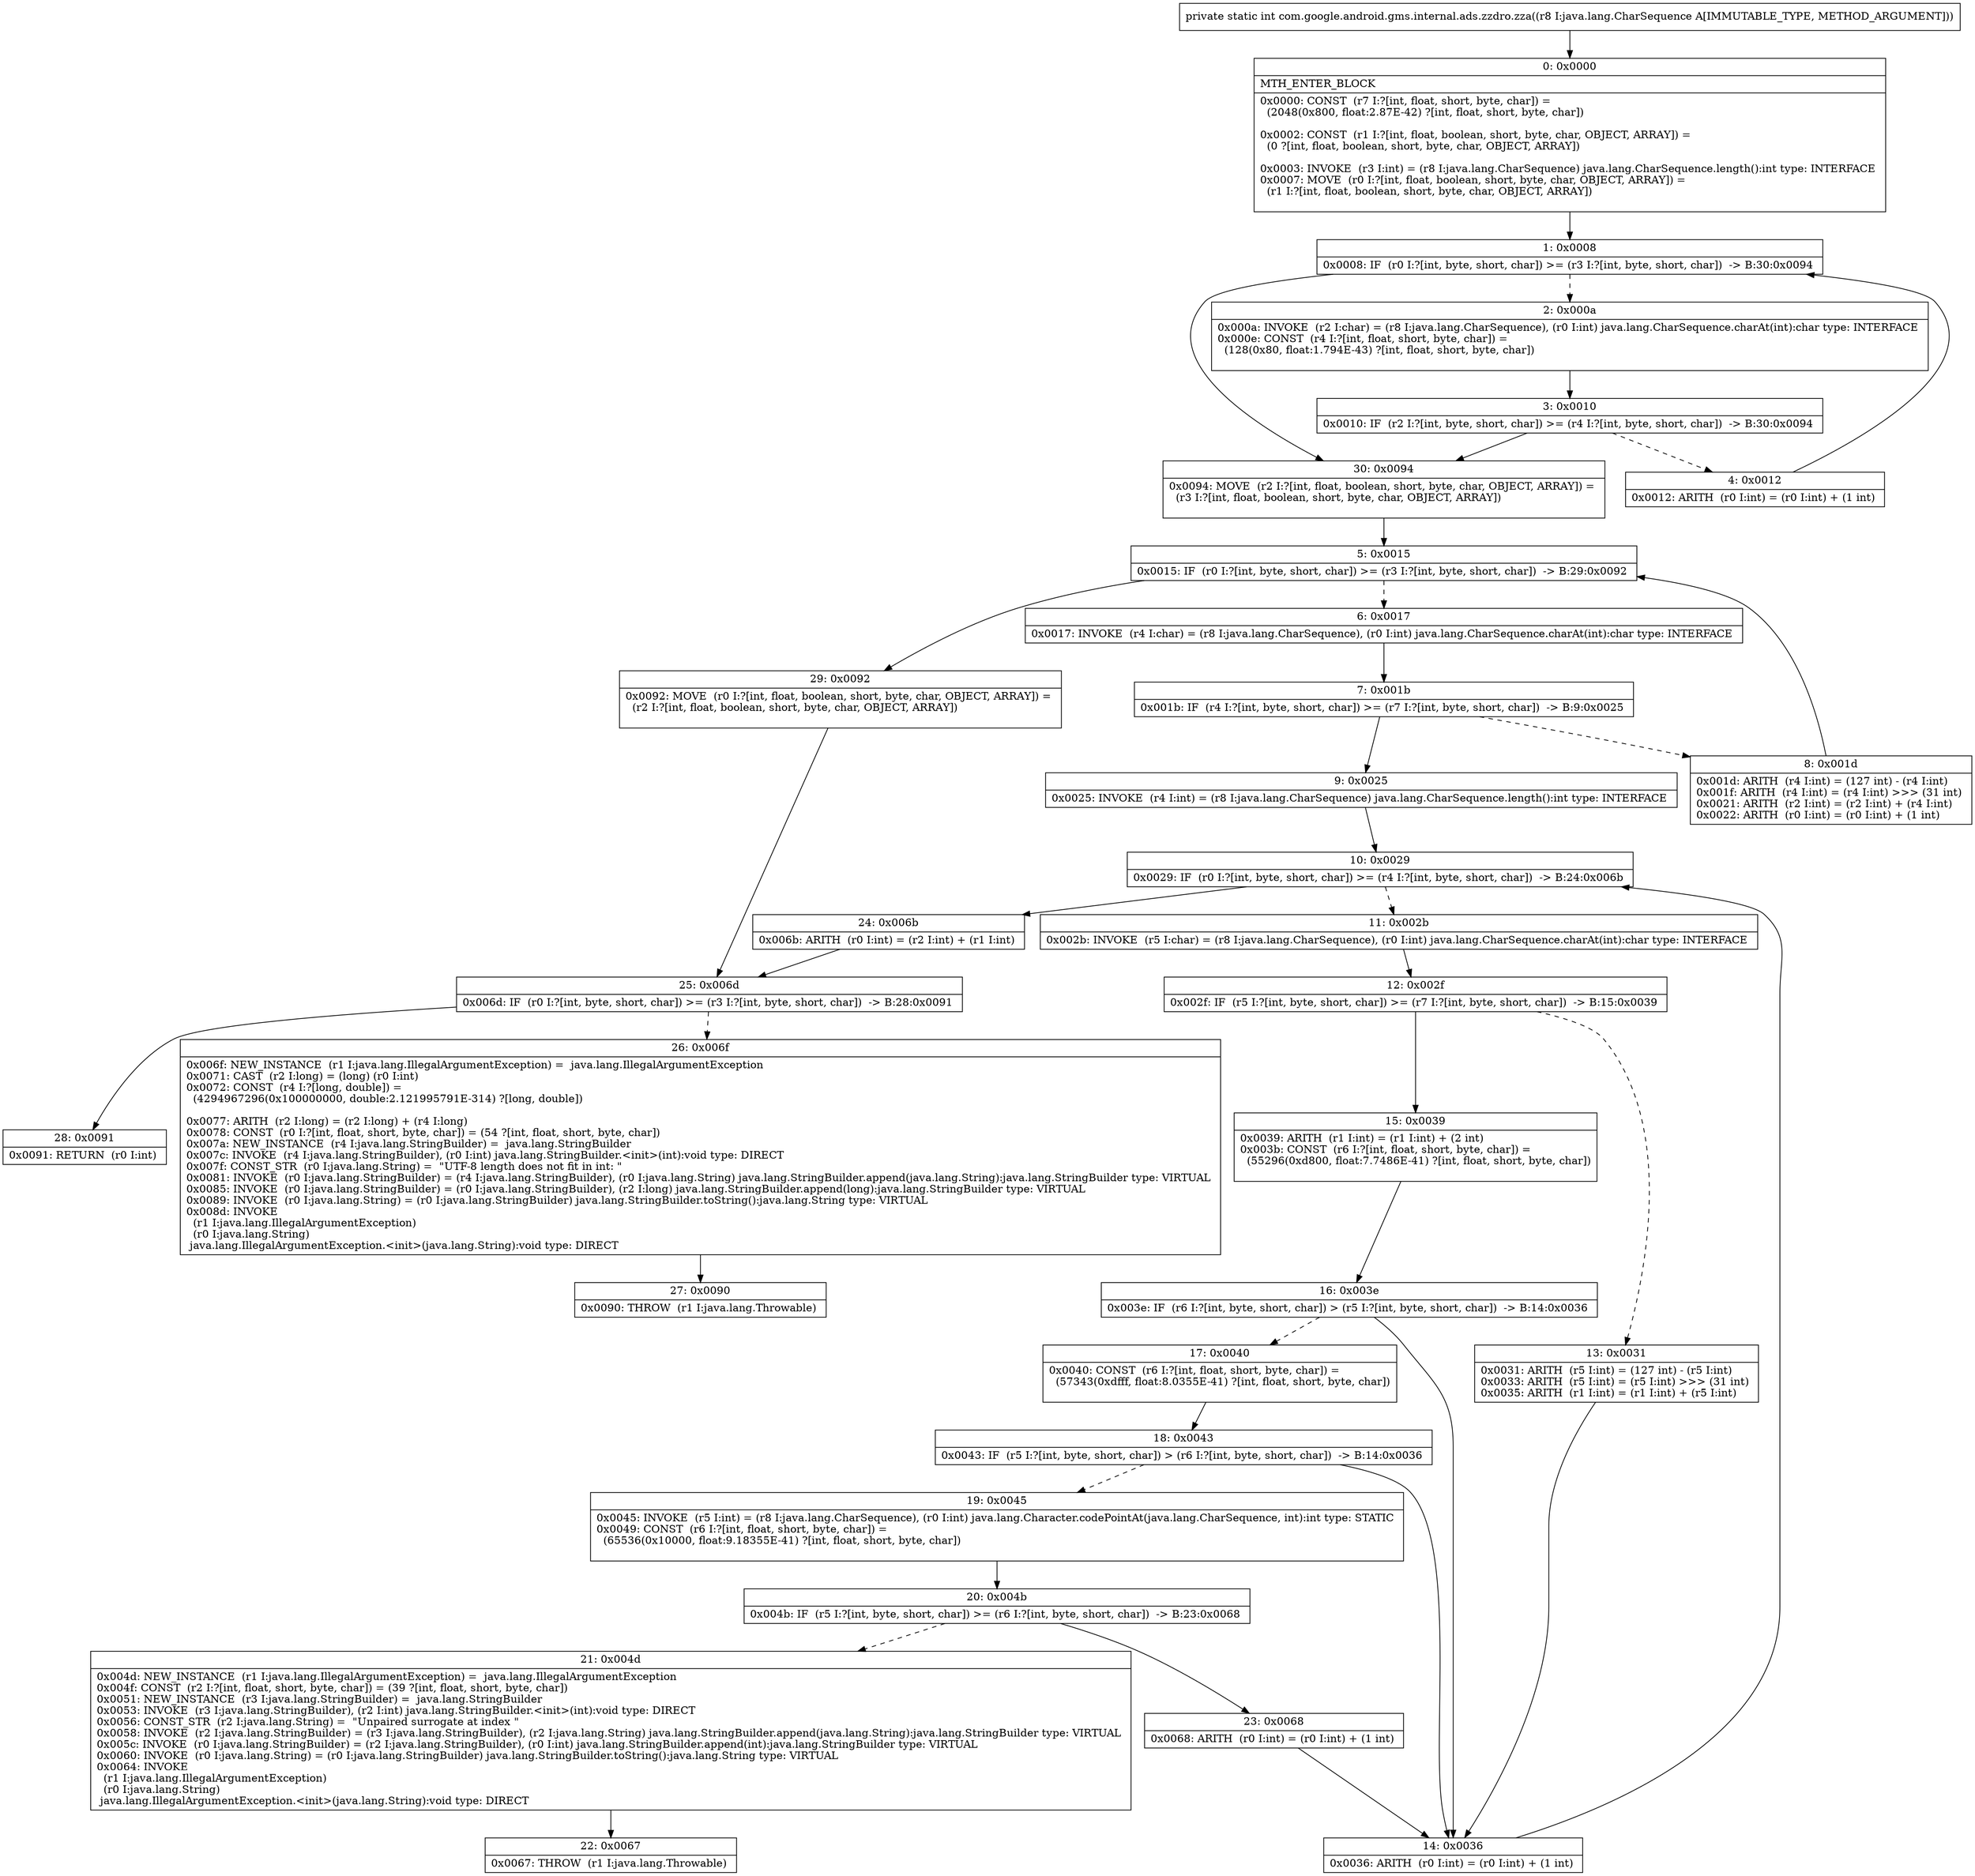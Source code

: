 digraph "CFG forcom.google.android.gms.internal.ads.zzdro.zza(Ljava\/lang\/CharSequence;)I" {
Node_0 [shape=record,label="{0\:\ 0x0000|MTH_ENTER_BLOCK\l|0x0000: CONST  (r7 I:?[int, float, short, byte, char]) = \l  (2048(0x800, float:2.87E\-42) ?[int, float, short, byte, char])\l \l0x0002: CONST  (r1 I:?[int, float, boolean, short, byte, char, OBJECT, ARRAY]) = \l  (0 ?[int, float, boolean, short, byte, char, OBJECT, ARRAY])\l \l0x0003: INVOKE  (r3 I:int) = (r8 I:java.lang.CharSequence) java.lang.CharSequence.length():int type: INTERFACE \l0x0007: MOVE  (r0 I:?[int, float, boolean, short, byte, char, OBJECT, ARRAY]) = \l  (r1 I:?[int, float, boolean, short, byte, char, OBJECT, ARRAY])\l \l}"];
Node_1 [shape=record,label="{1\:\ 0x0008|0x0008: IF  (r0 I:?[int, byte, short, char]) \>= (r3 I:?[int, byte, short, char])  \-\> B:30:0x0094 \l}"];
Node_2 [shape=record,label="{2\:\ 0x000a|0x000a: INVOKE  (r2 I:char) = (r8 I:java.lang.CharSequence), (r0 I:int) java.lang.CharSequence.charAt(int):char type: INTERFACE \l0x000e: CONST  (r4 I:?[int, float, short, byte, char]) = \l  (128(0x80, float:1.794E\-43) ?[int, float, short, byte, char])\l \l}"];
Node_3 [shape=record,label="{3\:\ 0x0010|0x0010: IF  (r2 I:?[int, byte, short, char]) \>= (r4 I:?[int, byte, short, char])  \-\> B:30:0x0094 \l}"];
Node_4 [shape=record,label="{4\:\ 0x0012|0x0012: ARITH  (r0 I:int) = (r0 I:int) + (1 int) \l}"];
Node_5 [shape=record,label="{5\:\ 0x0015|0x0015: IF  (r0 I:?[int, byte, short, char]) \>= (r3 I:?[int, byte, short, char])  \-\> B:29:0x0092 \l}"];
Node_6 [shape=record,label="{6\:\ 0x0017|0x0017: INVOKE  (r4 I:char) = (r8 I:java.lang.CharSequence), (r0 I:int) java.lang.CharSequence.charAt(int):char type: INTERFACE \l}"];
Node_7 [shape=record,label="{7\:\ 0x001b|0x001b: IF  (r4 I:?[int, byte, short, char]) \>= (r7 I:?[int, byte, short, char])  \-\> B:9:0x0025 \l}"];
Node_8 [shape=record,label="{8\:\ 0x001d|0x001d: ARITH  (r4 I:int) = (127 int) \- (r4 I:int) \l0x001f: ARITH  (r4 I:int) = (r4 I:int) \>\>\> (31 int) \l0x0021: ARITH  (r2 I:int) = (r2 I:int) + (r4 I:int) \l0x0022: ARITH  (r0 I:int) = (r0 I:int) + (1 int) \l}"];
Node_9 [shape=record,label="{9\:\ 0x0025|0x0025: INVOKE  (r4 I:int) = (r8 I:java.lang.CharSequence) java.lang.CharSequence.length():int type: INTERFACE \l}"];
Node_10 [shape=record,label="{10\:\ 0x0029|0x0029: IF  (r0 I:?[int, byte, short, char]) \>= (r4 I:?[int, byte, short, char])  \-\> B:24:0x006b \l}"];
Node_11 [shape=record,label="{11\:\ 0x002b|0x002b: INVOKE  (r5 I:char) = (r8 I:java.lang.CharSequence), (r0 I:int) java.lang.CharSequence.charAt(int):char type: INTERFACE \l}"];
Node_12 [shape=record,label="{12\:\ 0x002f|0x002f: IF  (r5 I:?[int, byte, short, char]) \>= (r7 I:?[int, byte, short, char])  \-\> B:15:0x0039 \l}"];
Node_13 [shape=record,label="{13\:\ 0x0031|0x0031: ARITH  (r5 I:int) = (127 int) \- (r5 I:int) \l0x0033: ARITH  (r5 I:int) = (r5 I:int) \>\>\> (31 int) \l0x0035: ARITH  (r1 I:int) = (r1 I:int) + (r5 I:int) \l}"];
Node_14 [shape=record,label="{14\:\ 0x0036|0x0036: ARITH  (r0 I:int) = (r0 I:int) + (1 int) \l}"];
Node_15 [shape=record,label="{15\:\ 0x0039|0x0039: ARITH  (r1 I:int) = (r1 I:int) + (2 int) \l0x003b: CONST  (r6 I:?[int, float, short, byte, char]) = \l  (55296(0xd800, float:7.7486E\-41) ?[int, float, short, byte, char])\l \l}"];
Node_16 [shape=record,label="{16\:\ 0x003e|0x003e: IF  (r6 I:?[int, byte, short, char]) \> (r5 I:?[int, byte, short, char])  \-\> B:14:0x0036 \l}"];
Node_17 [shape=record,label="{17\:\ 0x0040|0x0040: CONST  (r6 I:?[int, float, short, byte, char]) = \l  (57343(0xdfff, float:8.0355E\-41) ?[int, float, short, byte, char])\l \l}"];
Node_18 [shape=record,label="{18\:\ 0x0043|0x0043: IF  (r5 I:?[int, byte, short, char]) \> (r6 I:?[int, byte, short, char])  \-\> B:14:0x0036 \l}"];
Node_19 [shape=record,label="{19\:\ 0x0045|0x0045: INVOKE  (r5 I:int) = (r8 I:java.lang.CharSequence), (r0 I:int) java.lang.Character.codePointAt(java.lang.CharSequence, int):int type: STATIC \l0x0049: CONST  (r6 I:?[int, float, short, byte, char]) = \l  (65536(0x10000, float:9.18355E\-41) ?[int, float, short, byte, char])\l \l}"];
Node_20 [shape=record,label="{20\:\ 0x004b|0x004b: IF  (r5 I:?[int, byte, short, char]) \>= (r6 I:?[int, byte, short, char])  \-\> B:23:0x0068 \l}"];
Node_21 [shape=record,label="{21\:\ 0x004d|0x004d: NEW_INSTANCE  (r1 I:java.lang.IllegalArgumentException) =  java.lang.IllegalArgumentException \l0x004f: CONST  (r2 I:?[int, float, short, byte, char]) = (39 ?[int, float, short, byte, char]) \l0x0051: NEW_INSTANCE  (r3 I:java.lang.StringBuilder) =  java.lang.StringBuilder \l0x0053: INVOKE  (r3 I:java.lang.StringBuilder), (r2 I:int) java.lang.StringBuilder.\<init\>(int):void type: DIRECT \l0x0056: CONST_STR  (r2 I:java.lang.String) =  \"Unpaired surrogate at index \" \l0x0058: INVOKE  (r2 I:java.lang.StringBuilder) = (r3 I:java.lang.StringBuilder), (r2 I:java.lang.String) java.lang.StringBuilder.append(java.lang.String):java.lang.StringBuilder type: VIRTUAL \l0x005c: INVOKE  (r0 I:java.lang.StringBuilder) = (r2 I:java.lang.StringBuilder), (r0 I:int) java.lang.StringBuilder.append(int):java.lang.StringBuilder type: VIRTUAL \l0x0060: INVOKE  (r0 I:java.lang.String) = (r0 I:java.lang.StringBuilder) java.lang.StringBuilder.toString():java.lang.String type: VIRTUAL \l0x0064: INVOKE  \l  (r1 I:java.lang.IllegalArgumentException)\l  (r0 I:java.lang.String)\l java.lang.IllegalArgumentException.\<init\>(java.lang.String):void type: DIRECT \l}"];
Node_22 [shape=record,label="{22\:\ 0x0067|0x0067: THROW  (r1 I:java.lang.Throwable) \l}"];
Node_23 [shape=record,label="{23\:\ 0x0068|0x0068: ARITH  (r0 I:int) = (r0 I:int) + (1 int) \l}"];
Node_24 [shape=record,label="{24\:\ 0x006b|0x006b: ARITH  (r0 I:int) = (r2 I:int) + (r1 I:int) \l}"];
Node_25 [shape=record,label="{25\:\ 0x006d|0x006d: IF  (r0 I:?[int, byte, short, char]) \>= (r3 I:?[int, byte, short, char])  \-\> B:28:0x0091 \l}"];
Node_26 [shape=record,label="{26\:\ 0x006f|0x006f: NEW_INSTANCE  (r1 I:java.lang.IllegalArgumentException) =  java.lang.IllegalArgumentException \l0x0071: CAST  (r2 I:long) = (long) (r0 I:int) \l0x0072: CONST  (r4 I:?[long, double]) = \l  (4294967296(0x100000000, double:2.121995791E\-314) ?[long, double])\l \l0x0077: ARITH  (r2 I:long) = (r2 I:long) + (r4 I:long) \l0x0078: CONST  (r0 I:?[int, float, short, byte, char]) = (54 ?[int, float, short, byte, char]) \l0x007a: NEW_INSTANCE  (r4 I:java.lang.StringBuilder) =  java.lang.StringBuilder \l0x007c: INVOKE  (r4 I:java.lang.StringBuilder), (r0 I:int) java.lang.StringBuilder.\<init\>(int):void type: DIRECT \l0x007f: CONST_STR  (r0 I:java.lang.String) =  \"UTF\-8 length does not fit in int: \" \l0x0081: INVOKE  (r0 I:java.lang.StringBuilder) = (r4 I:java.lang.StringBuilder), (r0 I:java.lang.String) java.lang.StringBuilder.append(java.lang.String):java.lang.StringBuilder type: VIRTUAL \l0x0085: INVOKE  (r0 I:java.lang.StringBuilder) = (r0 I:java.lang.StringBuilder), (r2 I:long) java.lang.StringBuilder.append(long):java.lang.StringBuilder type: VIRTUAL \l0x0089: INVOKE  (r0 I:java.lang.String) = (r0 I:java.lang.StringBuilder) java.lang.StringBuilder.toString():java.lang.String type: VIRTUAL \l0x008d: INVOKE  \l  (r1 I:java.lang.IllegalArgumentException)\l  (r0 I:java.lang.String)\l java.lang.IllegalArgumentException.\<init\>(java.lang.String):void type: DIRECT \l}"];
Node_27 [shape=record,label="{27\:\ 0x0090|0x0090: THROW  (r1 I:java.lang.Throwable) \l}"];
Node_28 [shape=record,label="{28\:\ 0x0091|0x0091: RETURN  (r0 I:int) \l}"];
Node_29 [shape=record,label="{29\:\ 0x0092|0x0092: MOVE  (r0 I:?[int, float, boolean, short, byte, char, OBJECT, ARRAY]) = \l  (r2 I:?[int, float, boolean, short, byte, char, OBJECT, ARRAY])\l \l}"];
Node_30 [shape=record,label="{30\:\ 0x0094|0x0094: MOVE  (r2 I:?[int, float, boolean, short, byte, char, OBJECT, ARRAY]) = \l  (r3 I:?[int, float, boolean, short, byte, char, OBJECT, ARRAY])\l \l}"];
MethodNode[shape=record,label="{private static int com.google.android.gms.internal.ads.zzdro.zza((r8 I:java.lang.CharSequence A[IMMUTABLE_TYPE, METHOD_ARGUMENT])) }"];
MethodNode -> Node_0;
Node_0 -> Node_1;
Node_1 -> Node_2[style=dashed];
Node_1 -> Node_30;
Node_2 -> Node_3;
Node_3 -> Node_4[style=dashed];
Node_3 -> Node_30;
Node_4 -> Node_1;
Node_5 -> Node_6[style=dashed];
Node_5 -> Node_29;
Node_6 -> Node_7;
Node_7 -> Node_8[style=dashed];
Node_7 -> Node_9;
Node_8 -> Node_5;
Node_9 -> Node_10;
Node_10 -> Node_11[style=dashed];
Node_10 -> Node_24;
Node_11 -> Node_12;
Node_12 -> Node_13[style=dashed];
Node_12 -> Node_15;
Node_13 -> Node_14;
Node_14 -> Node_10;
Node_15 -> Node_16;
Node_16 -> Node_14;
Node_16 -> Node_17[style=dashed];
Node_17 -> Node_18;
Node_18 -> Node_14;
Node_18 -> Node_19[style=dashed];
Node_19 -> Node_20;
Node_20 -> Node_21[style=dashed];
Node_20 -> Node_23;
Node_21 -> Node_22;
Node_23 -> Node_14;
Node_24 -> Node_25;
Node_25 -> Node_26[style=dashed];
Node_25 -> Node_28;
Node_26 -> Node_27;
Node_29 -> Node_25;
Node_30 -> Node_5;
}


